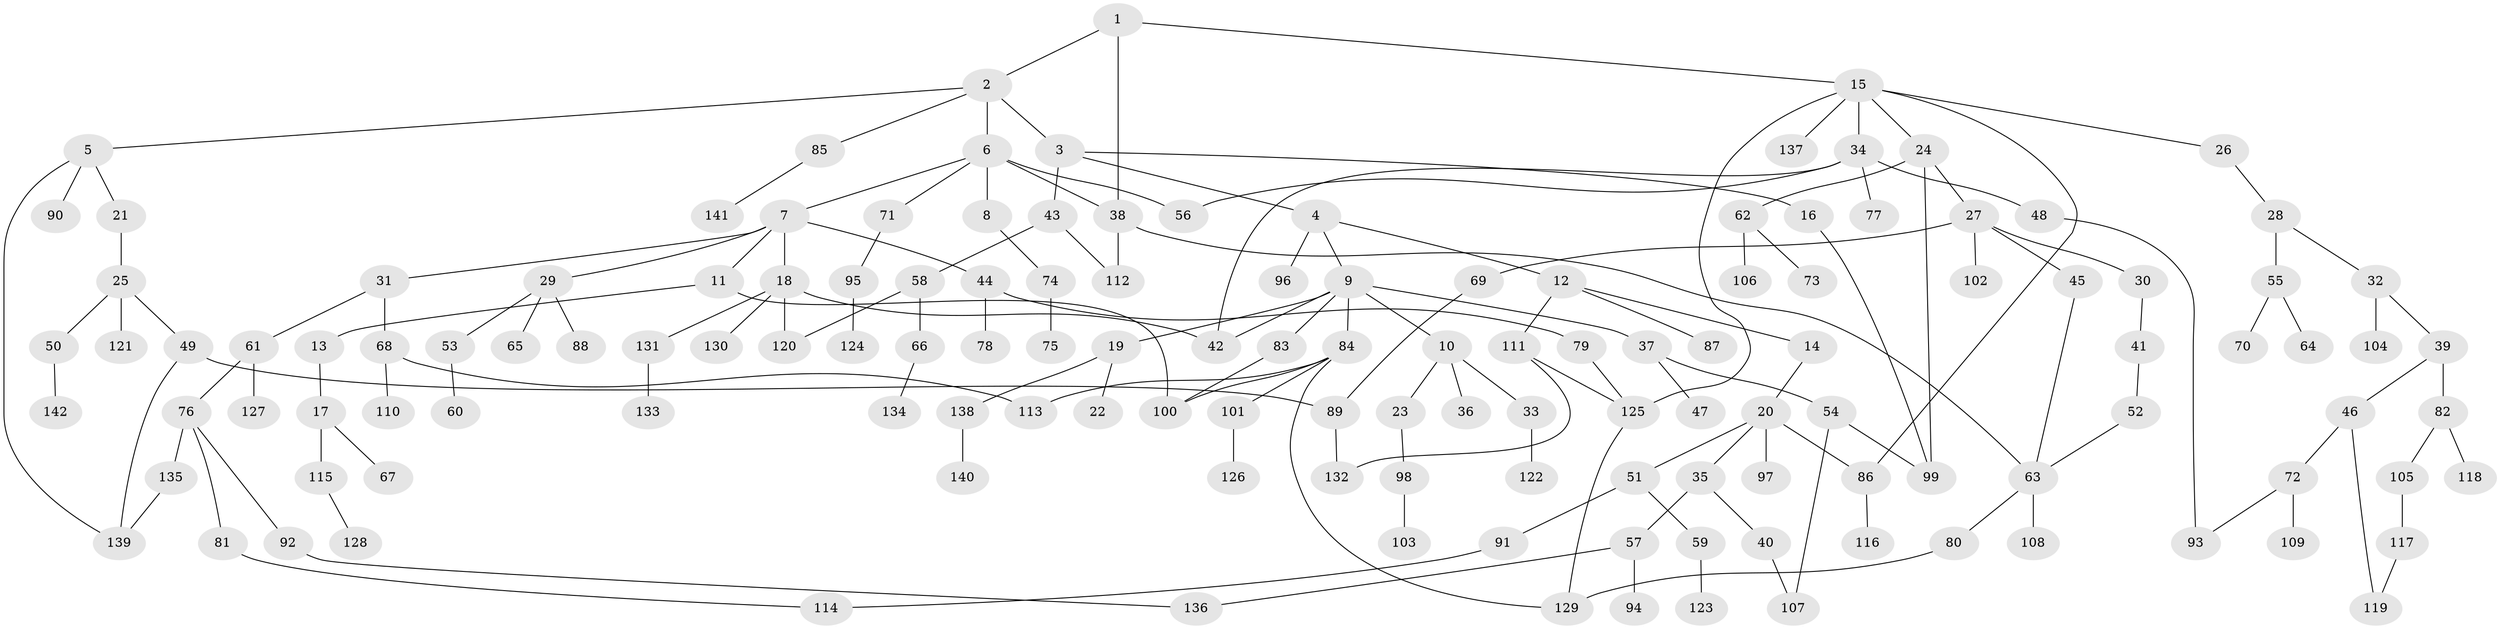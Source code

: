 // coarse degree distribution, {8: 0.0297029702970297, 5: 0.0891089108910891, 4: 0.06930693069306931, 3: 0.15841584158415842, 2: 0.297029702970297, 9: 0.009900990099009901, 6: 0.009900990099009901, 1: 0.33663366336633666}
// Generated by graph-tools (version 1.1) at 2025/41/03/06/25 10:41:26]
// undirected, 142 vertices, 168 edges
graph export_dot {
graph [start="1"]
  node [color=gray90,style=filled];
  1;
  2;
  3;
  4;
  5;
  6;
  7;
  8;
  9;
  10;
  11;
  12;
  13;
  14;
  15;
  16;
  17;
  18;
  19;
  20;
  21;
  22;
  23;
  24;
  25;
  26;
  27;
  28;
  29;
  30;
  31;
  32;
  33;
  34;
  35;
  36;
  37;
  38;
  39;
  40;
  41;
  42;
  43;
  44;
  45;
  46;
  47;
  48;
  49;
  50;
  51;
  52;
  53;
  54;
  55;
  56;
  57;
  58;
  59;
  60;
  61;
  62;
  63;
  64;
  65;
  66;
  67;
  68;
  69;
  70;
  71;
  72;
  73;
  74;
  75;
  76;
  77;
  78;
  79;
  80;
  81;
  82;
  83;
  84;
  85;
  86;
  87;
  88;
  89;
  90;
  91;
  92;
  93;
  94;
  95;
  96;
  97;
  98;
  99;
  100;
  101;
  102;
  103;
  104;
  105;
  106;
  107;
  108;
  109;
  110;
  111;
  112;
  113;
  114;
  115;
  116;
  117;
  118;
  119;
  120;
  121;
  122;
  123;
  124;
  125;
  126;
  127;
  128;
  129;
  130;
  131;
  132;
  133;
  134;
  135;
  136;
  137;
  138;
  139;
  140;
  141;
  142;
  1 -- 2;
  1 -- 15;
  1 -- 38;
  2 -- 3;
  2 -- 5;
  2 -- 6;
  2 -- 85;
  3 -- 4;
  3 -- 16;
  3 -- 43;
  4 -- 9;
  4 -- 12;
  4 -- 96;
  5 -- 21;
  5 -- 90;
  5 -- 139;
  6 -- 7;
  6 -- 8;
  6 -- 38;
  6 -- 56;
  6 -- 71;
  7 -- 11;
  7 -- 18;
  7 -- 29;
  7 -- 31;
  7 -- 44;
  8 -- 74;
  9 -- 10;
  9 -- 19;
  9 -- 37;
  9 -- 83;
  9 -- 84;
  9 -- 42;
  10 -- 23;
  10 -- 33;
  10 -- 36;
  11 -- 13;
  11 -- 100;
  12 -- 14;
  12 -- 87;
  12 -- 111;
  13 -- 17;
  14 -- 20;
  15 -- 24;
  15 -- 26;
  15 -- 34;
  15 -- 86;
  15 -- 125;
  15 -- 137;
  16 -- 99;
  17 -- 67;
  17 -- 115;
  18 -- 130;
  18 -- 131;
  18 -- 120;
  18 -- 42;
  19 -- 22;
  19 -- 138;
  20 -- 35;
  20 -- 51;
  20 -- 97;
  20 -- 86;
  21 -- 25;
  23 -- 98;
  24 -- 27;
  24 -- 62;
  24 -- 99;
  25 -- 49;
  25 -- 50;
  25 -- 121;
  26 -- 28;
  27 -- 30;
  27 -- 45;
  27 -- 69;
  27 -- 102;
  28 -- 32;
  28 -- 55;
  29 -- 53;
  29 -- 65;
  29 -- 88;
  30 -- 41;
  31 -- 61;
  31 -- 68;
  32 -- 39;
  32 -- 104;
  33 -- 122;
  34 -- 42;
  34 -- 48;
  34 -- 77;
  34 -- 56;
  35 -- 40;
  35 -- 57;
  37 -- 47;
  37 -- 54;
  38 -- 63;
  38 -- 112;
  39 -- 46;
  39 -- 82;
  40 -- 107;
  41 -- 52;
  43 -- 58;
  43 -- 112;
  44 -- 78;
  44 -- 79;
  45 -- 63;
  46 -- 72;
  46 -- 119;
  48 -- 93;
  49 -- 89;
  49 -- 139;
  50 -- 142;
  51 -- 59;
  51 -- 91;
  52 -- 63;
  53 -- 60;
  54 -- 99;
  54 -- 107;
  55 -- 64;
  55 -- 70;
  57 -- 94;
  57 -- 136;
  58 -- 66;
  58 -- 120;
  59 -- 123;
  61 -- 76;
  61 -- 127;
  62 -- 73;
  62 -- 106;
  63 -- 80;
  63 -- 108;
  66 -- 134;
  68 -- 110;
  68 -- 113;
  69 -- 89;
  71 -- 95;
  72 -- 93;
  72 -- 109;
  74 -- 75;
  76 -- 81;
  76 -- 92;
  76 -- 135;
  79 -- 125;
  80 -- 129;
  81 -- 114;
  82 -- 105;
  82 -- 118;
  83 -- 100;
  84 -- 100;
  84 -- 101;
  84 -- 113;
  84 -- 129;
  85 -- 141;
  86 -- 116;
  89 -- 132;
  91 -- 114;
  92 -- 136;
  95 -- 124;
  98 -- 103;
  101 -- 126;
  105 -- 117;
  111 -- 132;
  111 -- 125;
  115 -- 128;
  117 -- 119;
  125 -- 129;
  131 -- 133;
  135 -- 139;
  138 -- 140;
}

